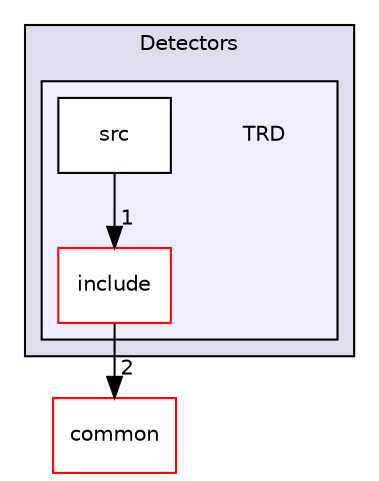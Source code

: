 digraph "/home/travis/build/AliceO2Group/AliceO2/DataFormats/Detectors/TRD" {
  bgcolor=transparent;
  compound=true
  node [ fontsize="10", fontname="Helvetica"];
  edge [ labelfontsize="10", labelfontname="Helvetica"];
  subgraph clusterdir_2801adc79bf3c286b1b479858d2cade4 {
    graph [ bgcolor="#ddddee", pencolor="black", label="Detectors" fontname="Helvetica", fontsize="10", URL="dir_2801adc79bf3c286b1b479858d2cade4.html"]
  subgraph clusterdir_bb194ed89d4d31aa97da8e5c0af864ff {
    graph [ bgcolor="#eeeeff", pencolor="black", label="" URL="dir_bb194ed89d4d31aa97da8e5c0af864ff.html"];
    dir_bb194ed89d4d31aa97da8e5c0af864ff [shape=plaintext label="TRD"];
    dir_37cb16e5a1a76e7ae4faac09696b430a [shape=box label="include" color="red" fillcolor="white" style="filled" URL="dir_37cb16e5a1a76e7ae4faac09696b430a.html"];
    dir_3e106f575cb53179f38b92ddf02a7ff4 [shape=box label="src" color="black" fillcolor="white" style="filled" URL="dir_3e106f575cb53179f38b92ddf02a7ff4.html"];
  }
  }
  dir_7924ba4398ae4560cd37376e44666c6d [shape=box label="common" color="red" URL="dir_7924ba4398ae4560cd37376e44666c6d.html"];
  dir_3e106f575cb53179f38b92ddf02a7ff4->dir_37cb16e5a1a76e7ae4faac09696b430a [headlabel="1", labeldistance=1.5 headhref="dir_000159_000142.html"];
  dir_37cb16e5a1a76e7ae4faac09696b430a->dir_7924ba4398ae4560cd37376e44666c6d [headlabel="2", labeldistance=1.5 headhref="dir_000142_000053.html"];
}
